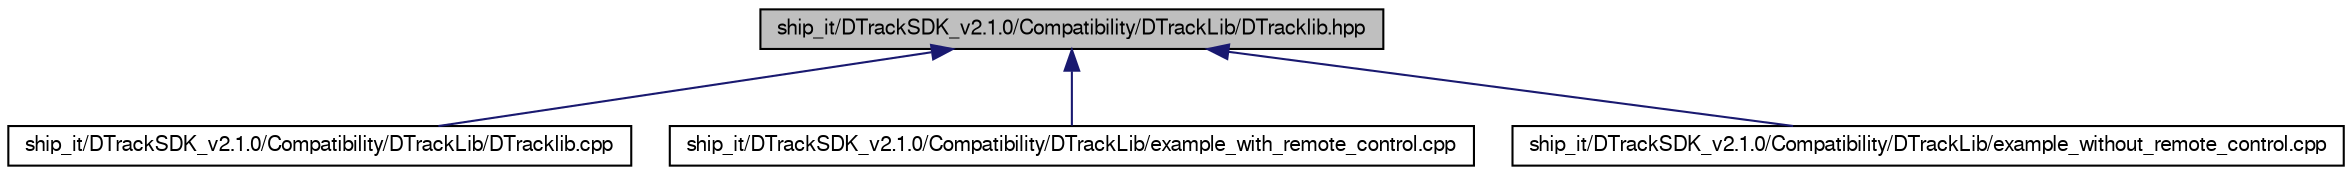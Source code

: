 digraph G
{
  edge [fontname="FreeSans",fontsize=10,labelfontname="FreeSans",labelfontsize=10];
  node [fontname="FreeSans",fontsize=10,shape=record];
  Node1 [label="ship_it/DTrackSDK_v2.1.0/Compatibility/DTrackLib/DTracklib.hpp",height=0.2,width=0.4,color="black", fillcolor="grey75", style="filled" fontcolor="black"];
  Node1 -> Node2 [dir=back,color="midnightblue",fontsize=10,style="solid",fontname="FreeSans"];
  Node2 [label="ship_it/DTrackSDK_v2.1.0/Compatibility/DTrackLib/DTracklib.cpp",height=0.2,width=0.4,color="black", fillcolor="white", style="filled",URL="$ship__it_2_d_track_s_d_k__v2_81_80_2_compatibility_2_d_track_lib_2_d_tracklib_8cpp.html"];
  Node1 -> Node3 [dir=back,color="midnightblue",fontsize=10,style="solid",fontname="FreeSans"];
  Node3 [label="ship_it/DTrackSDK_v2.1.0/Compatibility/DTrackLib/example_with_remote_control.cpp",height=0.2,width=0.4,color="black", fillcolor="white", style="filled",URL="$ship__it_2_d_track_s_d_k__v2_81_80_2_compatibility_2_d_track_lib_2example__with__remote__control_8cpp.html"];
  Node1 -> Node4 [dir=back,color="midnightblue",fontsize=10,style="solid",fontname="FreeSans"];
  Node4 [label="ship_it/DTrackSDK_v2.1.0/Compatibility/DTrackLib/example_without_remote_control.cpp",height=0.2,width=0.4,color="black", fillcolor="white", style="filled",URL="$ship__it_2_d_track_s_d_k__v2_81_80_2_compatibility_2_d_track_lib_2example__without__remote__control_8cpp.html"];
}
